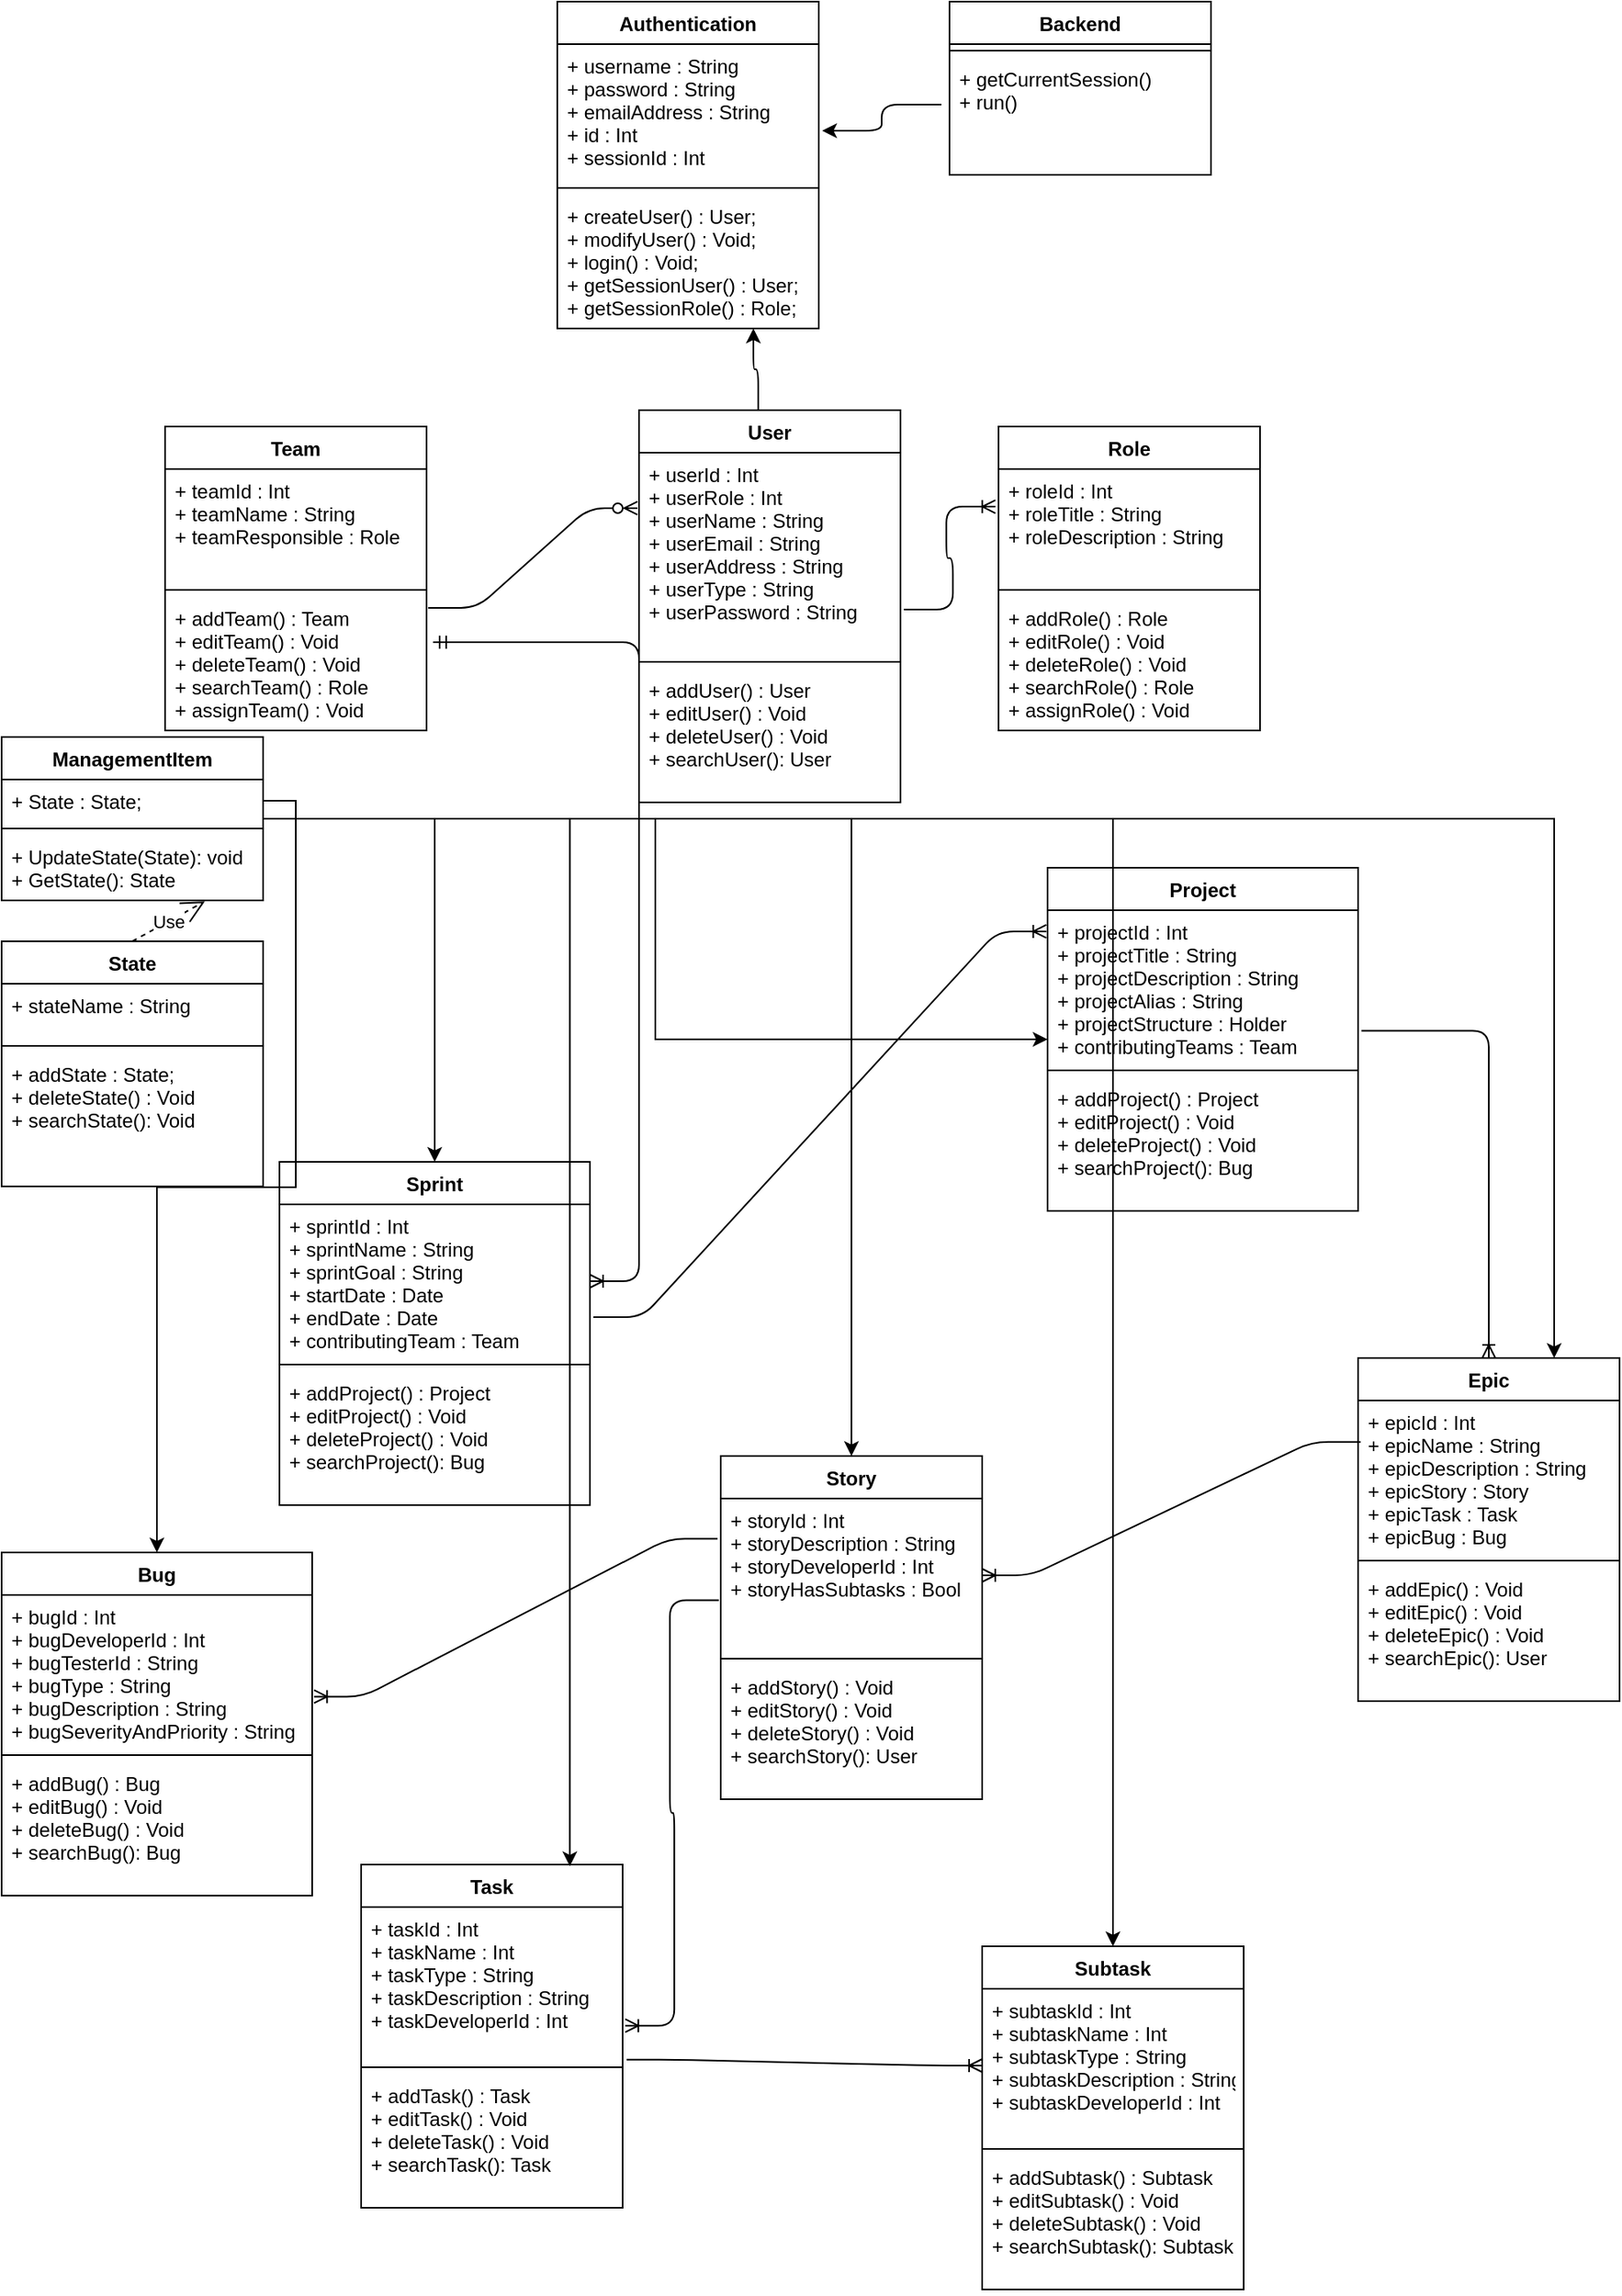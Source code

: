 <mxfile version="13.9.3" type="device"><diagram id="C5RBs43oDa-KdzZeNtuy" name="Page-1"><mxGraphModel dx="1038" dy="580" grid="1" gridSize="10" guides="1" tooltips="1" connect="1" arrows="1" fold="1" page="1" pageScale="1" pageWidth="827" pageHeight="1169" math="0" shadow="0"><root><mxCell id="WIyWlLk6GJQsqaUBKTNV-0"/><mxCell id="WIyWlLk6GJQsqaUBKTNV-1" parent="WIyWlLk6GJQsqaUBKTNV-0"/><mxCell id="R6H3NIKYV2RDk92sO-SV-11" value="User" style="swimlane;fontStyle=1;align=center;verticalAlign=top;childLayout=stackLayout;horizontal=1;startSize=26;horizontalStack=0;resizeParent=1;resizeParentMax=0;resizeLast=0;collapsible=1;marginBottom=0;" parent="WIyWlLk6GJQsqaUBKTNV-1" vertex="1"><mxGeometry x="390" y="260" width="160" height="240" as="geometry"/></mxCell><mxCell id="R6H3NIKYV2RDk92sO-SV-12" value="+ userId : Int&#10;+ userRole : Int&#10;+ userName : String&#10;+ userEmail : String&#10;+ userAddress : String&#10;+ userType : String&#10;+ userPassword : String" style="text;strokeColor=none;fillColor=none;align=left;verticalAlign=top;spacingLeft=4;spacingRight=4;overflow=hidden;rotatable=0;points=[[0,0.5],[1,0.5]];portConstraint=eastwest;" parent="R6H3NIKYV2RDk92sO-SV-11" vertex="1"><mxGeometry y="26" width="160" height="124" as="geometry"/></mxCell><mxCell id="R6H3NIKYV2RDk92sO-SV-13" value="" style="line;strokeWidth=1;fillColor=none;align=left;verticalAlign=middle;spacingTop=-1;spacingLeft=3;spacingRight=3;rotatable=0;labelPosition=right;points=[];portConstraint=eastwest;" parent="R6H3NIKYV2RDk92sO-SV-11" vertex="1"><mxGeometry y="150" width="160" height="8" as="geometry"/></mxCell><mxCell id="R6H3NIKYV2RDk92sO-SV-14" value="+ addUser() : User&#10;+ editUser() : Void&#10;+ deleteUser() : Void&#10;+ searchUser(): User&#10;" style="text;strokeColor=none;fillColor=none;align=left;verticalAlign=top;spacingLeft=4;spacingRight=4;overflow=hidden;rotatable=0;points=[[0,0.5],[1,0.5]];portConstraint=eastwest;" parent="R6H3NIKYV2RDk92sO-SV-11" vertex="1"><mxGeometry y="158" width="160" height="82" as="geometry"/></mxCell><mxCell id="R6H3NIKYV2RDk92sO-SV-16" value="Role" style="swimlane;fontStyle=1;align=center;verticalAlign=top;childLayout=stackLayout;horizontal=1;startSize=26;horizontalStack=0;resizeParent=1;resizeParentMax=0;resizeLast=0;collapsible=1;marginBottom=0;" parent="WIyWlLk6GJQsqaUBKTNV-1" vertex="1"><mxGeometry x="610" y="270" width="160" height="186" as="geometry"/></mxCell><mxCell id="R6H3NIKYV2RDk92sO-SV-17" value="+ roleId : Int&#10;+ roleTitle : String&#10;+ roleDescription : String" style="text;strokeColor=none;fillColor=none;align=left;verticalAlign=top;spacingLeft=4;spacingRight=4;overflow=hidden;rotatable=0;points=[[0,0.5],[1,0.5]];portConstraint=eastwest;" parent="R6H3NIKYV2RDk92sO-SV-16" vertex="1"><mxGeometry y="26" width="160" height="70" as="geometry"/></mxCell><mxCell id="R6H3NIKYV2RDk92sO-SV-18" value="" style="line;strokeWidth=1;fillColor=none;align=left;verticalAlign=middle;spacingTop=-1;spacingLeft=3;spacingRight=3;rotatable=0;labelPosition=right;points=[];portConstraint=eastwest;" parent="R6H3NIKYV2RDk92sO-SV-16" vertex="1"><mxGeometry y="96" width="160" height="8" as="geometry"/></mxCell><mxCell id="R6H3NIKYV2RDk92sO-SV-19" value="+ addRole() : Role&#10;+ editRole() : Void&#10;+ deleteRole() : Void&#10;+ searchRole() : Role&#10;+ assignRole() : Void" style="text;strokeColor=none;fillColor=none;align=left;verticalAlign=top;spacingLeft=4;spacingRight=4;overflow=hidden;rotatable=0;points=[[0,0.5],[1,0.5]];portConstraint=eastwest;" parent="R6H3NIKYV2RDk92sO-SV-16" vertex="1"><mxGeometry y="104" width="160" height="82" as="geometry"/></mxCell><mxCell id="R6H3NIKYV2RDk92sO-SV-24" value="Bug" style="swimlane;fontStyle=1;align=center;verticalAlign=top;childLayout=stackLayout;horizontal=1;startSize=26;horizontalStack=0;resizeParent=1;resizeParentMax=0;resizeLast=0;collapsible=1;marginBottom=0;" parent="WIyWlLk6GJQsqaUBKTNV-1" vertex="1"><mxGeometry y="959" width="190" height="210" as="geometry"/></mxCell><mxCell id="R6H3NIKYV2RDk92sO-SV-25" value="+ bugId : Int&#10;+ bugDeveloperId : Int&#10;+ bugTesterId : String&#10;+ bugType : String&#10;+ bugDescription : String&#10;+ bugSeverityAndPriority : String " style="text;strokeColor=none;fillColor=none;align=left;verticalAlign=top;spacingLeft=4;spacingRight=4;overflow=hidden;rotatable=0;points=[[0,0.5],[1,0.5]];portConstraint=eastwest;" parent="R6H3NIKYV2RDk92sO-SV-24" vertex="1"><mxGeometry y="26" width="190" height="94" as="geometry"/></mxCell><mxCell id="R6H3NIKYV2RDk92sO-SV-26" value="" style="line;strokeWidth=1;fillColor=none;align=left;verticalAlign=middle;spacingTop=-1;spacingLeft=3;spacingRight=3;rotatable=0;labelPosition=right;points=[];portConstraint=eastwest;" parent="R6H3NIKYV2RDk92sO-SV-24" vertex="1"><mxGeometry y="120" width="190" height="8" as="geometry"/></mxCell><mxCell id="R6H3NIKYV2RDk92sO-SV-27" value="+ addBug() : Bug&#10;+ editBug() : Void&#10;+ deleteBug() : Void&#10;+ searchBug(): Bug&#10;" style="text;strokeColor=none;fillColor=none;align=left;verticalAlign=top;spacingLeft=4;spacingRight=4;overflow=hidden;rotatable=0;points=[[0,0.5],[1,0.5]];portConstraint=eastwest;" parent="R6H3NIKYV2RDk92sO-SV-24" vertex="1"><mxGeometry y="128" width="190" height="82" as="geometry"/></mxCell><mxCell id="R6H3NIKYV2RDk92sO-SV-28" value="Task" style="swimlane;fontStyle=1;align=center;verticalAlign=top;childLayout=stackLayout;horizontal=1;startSize=26;horizontalStack=0;resizeParent=1;resizeParentMax=0;resizeLast=0;collapsible=1;marginBottom=0;" parent="WIyWlLk6GJQsqaUBKTNV-1" vertex="1"><mxGeometry x="220" y="1150" width="160" height="210" as="geometry"/></mxCell><mxCell id="R6H3NIKYV2RDk92sO-SV-29" value="+ taskId : Int&#10;+ taskName : Int&#10;+ taskType : String&#10;+ taskDescription : String&#10;+ taskDeveloperId : Int" style="text;strokeColor=none;fillColor=none;align=left;verticalAlign=top;spacingLeft=4;spacingRight=4;overflow=hidden;rotatable=0;points=[[0,0.5],[1,0.5]];portConstraint=eastwest;" parent="R6H3NIKYV2RDk92sO-SV-28" vertex="1"><mxGeometry y="26" width="160" height="94" as="geometry"/></mxCell><mxCell id="R6H3NIKYV2RDk92sO-SV-30" value="" style="line;strokeWidth=1;fillColor=none;align=left;verticalAlign=middle;spacingTop=-1;spacingLeft=3;spacingRight=3;rotatable=0;labelPosition=right;points=[];portConstraint=eastwest;" parent="R6H3NIKYV2RDk92sO-SV-28" vertex="1"><mxGeometry y="120" width="160" height="8" as="geometry"/></mxCell><mxCell id="R6H3NIKYV2RDk92sO-SV-31" value="+ addTask() : Task&#10;+ editTask() : Void&#10;+ deleteTask() : Void&#10;+ searchTask(): Task&#10;" style="text;strokeColor=none;fillColor=none;align=left;verticalAlign=top;spacingLeft=4;spacingRight=4;overflow=hidden;rotatable=0;points=[[0,0.5],[1,0.5]];portConstraint=eastwest;" parent="R6H3NIKYV2RDk92sO-SV-28" vertex="1"><mxGeometry y="128" width="160" height="82" as="geometry"/></mxCell><mxCell id="R6H3NIKYV2RDk92sO-SV-32" value="Story" style="swimlane;fontStyle=1;align=center;verticalAlign=top;childLayout=stackLayout;horizontal=1;startSize=26;horizontalStack=0;resizeParent=1;resizeParentMax=0;resizeLast=0;collapsible=1;marginBottom=0;" parent="WIyWlLk6GJQsqaUBKTNV-1" vertex="1"><mxGeometry x="440" y="900" width="160" height="210" as="geometry"/></mxCell><mxCell id="R6H3NIKYV2RDk92sO-SV-33" value="+ storyId : Int&#10;+ storyDescription : String&#10;+ storyDeveloperId : Int&#10;+ storyHasSubtasks : Bool" style="text;strokeColor=none;fillColor=none;align=left;verticalAlign=top;spacingLeft=4;spacingRight=4;overflow=hidden;rotatable=0;points=[[0,0.5],[1,0.5]];portConstraint=eastwest;" parent="R6H3NIKYV2RDk92sO-SV-32" vertex="1"><mxGeometry y="26" width="160" height="94" as="geometry"/></mxCell><mxCell id="R6H3NIKYV2RDk92sO-SV-34" value="" style="line;strokeWidth=1;fillColor=none;align=left;verticalAlign=middle;spacingTop=-1;spacingLeft=3;spacingRight=3;rotatable=0;labelPosition=right;points=[];portConstraint=eastwest;" parent="R6H3NIKYV2RDk92sO-SV-32" vertex="1"><mxGeometry y="120" width="160" height="8" as="geometry"/></mxCell><mxCell id="R6H3NIKYV2RDk92sO-SV-35" value="+ addStory() : Void&#10;+ editStory() : Void&#10;+ deleteStory() : Void&#10;+ searchStory(): User&#10;" style="text;strokeColor=none;fillColor=none;align=left;verticalAlign=top;spacingLeft=4;spacingRight=4;overflow=hidden;rotatable=0;points=[[0,0.5],[1,0.5]];portConstraint=eastwest;" parent="R6H3NIKYV2RDk92sO-SV-32" vertex="1"><mxGeometry y="128" width="160" height="82" as="geometry"/></mxCell><mxCell id="R6H3NIKYV2RDk92sO-SV-36" value="Epic" style="swimlane;fontStyle=1;align=center;verticalAlign=top;childLayout=stackLayout;horizontal=1;startSize=26;horizontalStack=0;resizeParent=1;resizeParentMax=0;resizeLast=0;collapsible=1;marginBottom=0;" parent="WIyWlLk6GJQsqaUBKTNV-1" vertex="1"><mxGeometry x="830" y="840" width="160" height="210" as="geometry"/></mxCell><mxCell id="R6H3NIKYV2RDk92sO-SV-37" value="+ epicId : Int&#10;+ epicName : String&#10;+ epicDescription : String&#10;+ epicStory : Story&#10;+ epicTask : Task&#10;+ epicBug : Bug&#10;" style="text;strokeColor=none;fillColor=none;align=left;verticalAlign=top;spacingLeft=4;spacingRight=4;overflow=hidden;rotatable=0;points=[[0,0.5],[1,0.5]];portConstraint=eastwest;" parent="R6H3NIKYV2RDk92sO-SV-36" vertex="1"><mxGeometry y="26" width="160" height="94" as="geometry"/></mxCell><mxCell id="R6H3NIKYV2RDk92sO-SV-38" value="" style="line;strokeWidth=1;fillColor=none;align=left;verticalAlign=middle;spacingTop=-1;spacingLeft=3;spacingRight=3;rotatable=0;labelPosition=right;points=[];portConstraint=eastwest;" parent="R6H3NIKYV2RDk92sO-SV-36" vertex="1"><mxGeometry y="120" width="160" height="8" as="geometry"/></mxCell><mxCell id="R6H3NIKYV2RDk92sO-SV-39" value="+ addEpic() : Void&#10;+ editEpic() : Void&#10;+ deleteEpic() : Void&#10;+ searchEpic(): User&#10;" style="text;strokeColor=none;fillColor=none;align=left;verticalAlign=top;spacingLeft=4;spacingRight=4;overflow=hidden;rotatable=0;points=[[0,0.5],[1,0.5]];portConstraint=eastwest;" parent="R6H3NIKYV2RDk92sO-SV-36" vertex="1"><mxGeometry y="128" width="160" height="82" as="geometry"/></mxCell><mxCell id="R6H3NIKYV2RDk92sO-SV-40" value="Subtask" style="swimlane;fontStyle=1;align=center;verticalAlign=top;childLayout=stackLayout;horizontal=1;startSize=26;horizontalStack=0;resizeParent=1;resizeParentMax=0;resizeLast=0;collapsible=1;marginBottom=0;" parent="WIyWlLk6GJQsqaUBKTNV-1" vertex="1"><mxGeometry x="600" y="1200" width="160" height="210" as="geometry"/></mxCell><mxCell id="R6H3NIKYV2RDk92sO-SV-41" value="+ subtaskId : Int&#10;+ subtaskName : Int&#10;+ subtaskType : String&#10;+ subtaskDescription : String&#10;+ subtaskDeveloperId : Int" style="text;strokeColor=none;fillColor=none;align=left;verticalAlign=top;spacingLeft=4;spacingRight=4;overflow=hidden;rotatable=0;points=[[0,0.5],[1,0.5]];portConstraint=eastwest;" parent="R6H3NIKYV2RDk92sO-SV-40" vertex="1"><mxGeometry y="26" width="160" height="94" as="geometry"/></mxCell><mxCell id="R6H3NIKYV2RDk92sO-SV-42" value="" style="line;strokeWidth=1;fillColor=none;align=left;verticalAlign=middle;spacingTop=-1;spacingLeft=3;spacingRight=3;rotatable=0;labelPosition=right;points=[];portConstraint=eastwest;" parent="R6H3NIKYV2RDk92sO-SV-40" vertex="1"><mxGeometry y="120" width="160" height="8" as="geometry"/></mxCell><mxCell id="R6H3NIKYV2RDk92sO-SV-43" value="+ addSubtask() : Subtask&#10;+ editSubtask() : Void&#10;+ deleteSubtask() : Void&#10;+ searchSubtask(): Subtask&#10;" style="text;strokeColor=none;fillColor=none;align=left;verticalAlign=top;spacingLeft=4;spacingRight=4;overflow=hidden;rotatable=0;points=[[0,0.5],[1,0.5]];portConstraint=eastwest;" parent="R6H3NIKYV2RDk92sO-SV-40" vertex="1"><mxGeometry y="128" width="160" height="82" as="geometry"/></mxCell><mxCell id="R6H3NIKYV2RDk92sO-SV-44" value="Project" style="swimlane;fontStyle=1;align=center;verticalAlign=top;childLayout=stackLayout;horizontal=1;startSize=26;horizontalStack=0;resizeParent=1;resizeParentMax=0;resizeLast=0;collapsible=1;marginBottom=0;" parent="WIyWlLk6GJQsqaUBKTNV-1" vertex="1"><mxGeometry x="640" y="540" width="190" height="210" as="geometry"/></mxCell><mxCell id="R6H3NIKYV2RDk92sO-SV-45" value="+ projectId : Int&#10;+ projectTitle : String&#10;+ projectDescription : String&#10;+ projectAlias : String &#10;+ projectStructure : Holder&#10;+ contributingTeams : Team" style="text;strokeColor=none;fillColor=none;align=left;verticalAlign=top;spacingLeft=4;spacingRight=4;overflow=hidden;rotatable=0;points=[[0,0.5],[1,0.5]];portConstraint=eastwest;" parent="R6H3NIKYV2RDk92sO-SV-44" vertex="1"><mxGeometry y="26" width="190" height="94" as="geometry"/></mxCell><mxCell id="R6H3NIKYV2RDk92sO-SV-46" value="" style="line;strokeWidth=1;fillColor=none;align=left;verticalAlign=middle;spacingTop=-1;spacingLeft=3;spacingRight=3;rotatable=0;labelPosition=right;points=[];portConstraint=eastwest;" parent="R6H3NIKYV2RDk92sO-SV-44" vertex="1"><mxGeometry y="120" width="190" height="8" as="geometry"/></mxCell><mxCell id="R6H3NIKYV2RDk92sO-SV-47" value="+ addProject() : Project&#10;+ editProject() : Void&#10;+ deleteProject() : Void&#10;+ searchProject(): Bug&#10;" style="text;strokeColor=none;fillColor=none;align=left;verticalAlign=top;spacingLeft=4;spacingRight=4;overflow=hidden;rotatable=0;points=[[0,0.5],[1,0.5]];portConstraint=eastwest;" parent="R6H3NIKYV2RDk92sO-SV-44" vertex="1"><mxGeometry y="128" width="190" height="82" as="geometry"/></mxCell><mxCell id="R6H3NIKYV2RDk92sO-SV-48" value="Authentication" style="swimlane;fontStyle=1;align=center;verticalAlign=top;childLayout=stackLayout;horizontal=1;startSize=26;horizontalStack=0;resizeParent=1;resizeParentMax=0;resizeLast=0;collapsible=1;marginBottom=0;" parent="WIyWlLk6GJQsqaUBKTNV-1" vertex="1"><mxGeometry x="340" y="10" width="160" height="200" as="geometry"/></mxCell><mxCell id="R6H3NIKYV2RDk92sO-SV-49" value="+ username : String&#10;+ password : String&#10;+ emailAddress : String&#10;+ id : Int&#10;+ sessionId : Int&#10;" style="text;strokeColor=none;fillColor=none;align=left;verticalAlign=top;spacingLeft=4;spacingRight=4;overflow=hidden;rotatable=0;points=[[0,0.5],[1,0.5]];portConstraint=eastwest;" parent="R6H3NIKYV2RDk92sO-SV-48" vertex="1"><mxGeometry y="26" width="160" height="84" as="geometry"/></mxCell><mxCell id="R6H3NIKYV2RDk92sO-SV-50" value="" style="line;strokeWidth=1;fillColor=none;align=left;verticalAlign=middle;spacingTop=-1;spacingLeft=3;spacingRight=3;rotatable=0;labelPosition=right;points=[];portConstraint=eastwest;" parent="R6H3NIKYV2RDk92sO-SV-48" vertex="1"><mxGeometry y="110" width="160" height="8" as="geometry"/></mxCell><mxCell id="R6H3NIKYV2RDk92sO-SV-51" value="+ createUser() : User;&#10;+ modifyUser() : Void;&#10;+ login() : Void;&#10;+ getSessionUser() : User;&#10;+ getSessionRole() : Role;&#10;" style="text;strokeColor=none;fillColor=none;align=left;verticalAlign=top;spacingLeft=4;spacingRight=4;overflow=hidden;rotatable=0;points=[[0,0.5],[1,0.5]];portConstraint=eastwest;" parent="R6H3NIKYV2RDk92sO-SV-48" vertex="1"><mxGeometry y="118" width="160" height="82" as="geometry"/></mxCell><mxCell id="R6H3NIKYV2RDk92sO-SV-52" value="State" style="swimlane;fontStyle=1;align=center;verticalAlign=top;childLayout=stackLayout;horizontal=1;startSize=26;horizontalStack=0;resizeParent=1;resizeParentMax=0;resizeLast=0;collapsible=1;marginBottom=0;" parent="WIyWlLk6GJQsqaUBKTNV-1" vertex="1"><mxGeometry y="585" width="160" height="150" as="geometry"/></mxCell><mxCell id="R6H3NIKYV2RDk92sO-SV-53" value="+ stateName : String" style="text;strokeColor=none;fillColor=none;align=left;verticalAlign=top;spacingLeft=4;spacingRight=4;overflow=hidden;rotatable=0;points=[[0,0.5],[1,0.5]];portConstraint=eastwest;" parent="R6H3NIKYV2RDk92sO-SV-52" vertex="1"><mxGeometry y="26" width="160" height="34" as="geometry"/></mxCell><mxCell id="R6H3NIKYV2RDk92sO-SV-54" value="" style="line;strokeWidth=1;fillColor=none;align=left;verticalAlign=middle;spacingTop=-1;spacingLeft=3;spacingRight=3;rotatable=0;labelPosition=right;points=[];portConstraint=eastwest;" parent="R6H3NIKYV2RDk92sO-SV-52" vertex="1"><mxGeometry y="60" width="160" height="8" as="geometry"/></mxCell><mxCell id="R6H3NIKYV2RDk92sO-SV-55" value="+ addState : State;&#10;+ deleteState() : Void&#10;+ searchState(): Void&#10;" style="text;strokeColor=none;fillColor=none;align=left;verticalAlign=top;spacingLeft=4;spacingRight=4;overflow=hidden;rotatable=0;points=[[0,0.5],[1,0.5]];portConstraint=eastwest;" parent="R6H3NIKYV2RDk92sO-SV-52" vertex="1"><mxGeometry y="68" width="160" height="82" as="geometry"/></mxCell><mxCell id="5ICJNo0GlvKNsNhzSRH0-0" value="Sprint" style="swimlane;fontStyle=1;align=center;verticalAlign=top;childLayout=stackLayout;horizontal=1;startSize=26;horizontalStack=0;resizeParent=1;resizeParentMax=0;resizeLast=0;collapsible=1;marginBottom=0;" parent="WIyWlLk6GJQsqaUBKTNV-1" vertex="1"><mxGeometry x="170" y="720" width="190" height="210" as="geometry"/></mxCell><mxCell id="5ICJNo0GlvKNsNhzSRH0-1" value="+ sprintId : Int&#10;+ sprintName : String&#10;+ sprintGoal : String&#10;+ startDate : Date&#10;+ endDate : Date&#10;+ contributingTeam : Team" style="text;strokeColor=none;fillColor=none;align=left;verticalAlign=top;spacingLeft=4;spacingRight=4;overflow=hidden;rotatable=0;points=[[0,0.5],[1,0.5]];portConstraint=eastwest;" parent="5ICJNo0GlvKNsNhzSRH0-0" vertex="1"><mxGeometry y="26" width="190" height="94" as="geometry"/></mxCell><mxCell id="5ICJNo0GlvKNsNhzSRH0-2" value="" style="line;strokeWidth=1;fillColor=none;align=left;verticalAlign=middle;spacingTop=-1;spacingLeft=3;spacingRight=3;rotatable=0;labelPosition=right;points=[];portConstraint=eastwest;" parent="5ICJNo0GlvKNsNhzSRH0-0" vertex="1"><mxGeometry y="120" width="190" height="8" as="geometry"/></mxCell><mxCell id="5ICJNo0GlvKNsNhzSRH0-3" value="+ addProject() : Project&#10;+ editProject() : Void&#10;+ deleteProject() : Void&#10;+ searchProject(): Bug&#10;" style="text;strokeColor=none;fillColor=none;align=left;verticalAlign=top;spacingLeft=4;spacingRight=4;overflow=hidden;rotatable=0;points=[[0,0.5],[1,0.5]];portConstraint=eastwest;" parent="5ICJNo0GlvKNsNhzSRH0-0" vertex="1"><mxGeometry y="128" width="190" height="82" as="geometry"/></mxCell><mxCell id="5ICJNo0GlvKNsNhzSRH0-4" value="Team" style="swimlane;fontStyle=1;align=center;verticalAlign=top;childLayout=stackLayout;horizontal=1;startSize=26;horizontalStack=0;resizeParent=1;resizeParentMax=0;resizeLast=0;collapsible=1;marginBottom=0;" parent="WIyWlLk6GJQsqaUBKTNV-1" vertex="1"><mxGeometry x="100" y="270" width="160" height="186" as="geometry"/></mxCell><mxCell id="5ICJNo0GlvKNsNhzSRH0-5" value="+ teamId : Int&#10;+ teamName : String&#10;+ teamResponsible : Role" style="text;strokeColor=none;fillColor=none;align=left;verticalAlign=top;spacingLeft=4;spacingRight=4;overflow=hidden;rotatable=0;points=[[0,0.5],[1,0.5]];portConstraint=eastwest;" parent="5ICJNo0GlvKNsNhzSRH0-4" vertex="1"><mxGeometry y="26" width="160" height="70" as="geometry"/></mxCell><mxCell id="5ICJNo0GlvKNsNhzSRH0-6" value="" style="line;strokeWidth=1;fillColor=none;align=left;verticalAlign=middle;spacingTop=-1;spacingLeft=3;spacingRight=3;rotatable=0;labelPosition=right;points=[];portConstraint=eastwest;" parent="5ICJNo0GlvKNsNhzSRH0-4" vertex="1"><mxGeometry y="96" width="160" height="8" as="geometry"/></mxCell><mxCell id="5ICJNo0GlvKNsNhzSRH0-7" value="+ addTeam() : Team&#10;+ editTeam() : Void&#10;+ deleteTeam() : Void&#10;+ searchTeam() : Role&#10;+ assignTeam() : Void" style="text;strokeColor=none;fillColor=none;align=left;verticalAlign=top;spacingLeft=4;spacingRight=4;overflow=hidden;rotatable=0;points=[[0,0.5],[1,0.5]];portConstraint=eastwest;" parent="5ICJNo0GlvKNsNhzSRH0-4" vertex="1"><mxGeometry y="104" width="160" height="82" as="geometry"/></mxCell><mxCell id="5ICJNo0GlvKNsNhzSRH0-8" value="" style="edgeStyle=entityRelationEdgeStyle;fontSize=12;html=1;endArrow=ERoneToMany;entryX=-0.012;entryY=0.329;entryDx=0;entryDy=0;entryPerimeter=0;exitX=1.013;exitY=0.774;exitDx=0;exitDy=0;exitPerimeter=0;" parent="WIyWlLk6GJQsqaUBKTNV-1" source="R6H3NIKYV2RDk92sO-SV-12" target="R6H3NIKYV2RDk92sO-SV-17" edge="1"><mxGeometry width="100" height="100" relative="1" as="geometry"><mxPoint x="470" y="320" as="sourcePoint"/><mxPoint x="570" y="220" as="targetPoint"/></mxGeometry></mxCell><mxCell id="5ICJNo0GlvKNsNhzSRH0-9" value="" style="edgeStyle=entityRelationEdgeStyle;fontSize=12;html=1;endArrow=ERzeroToMany;endFill=1;exitX=1.006;exitY=0.085;exitDx=0;exitDy=0;exitPerimeter=0;entryX=-0.006;entryY=0.274;entryDx=0;entryDy=0;entryPerimeter=0;" parent="WIyWlLk6GJQsqaUBKTNV-1" source="5ICJNo0GlvKNsNhzSRH0-7" target="R6H3NIKYV2RDk92sO-SV-12" edge="1"><mxGeometry width="100" height="100" relative="1" as="geometry"><mxPoint x="470" y="320" as="sourcePoint"/><mxPoint x="570" y="220" as="targetPoint"/></mxGeometry></mxCell><mxCell id="5ICJNo0GlvKNsNhzSRH0-10" value="" style="edgeStyle=elbowEdgeStyle;elbow=vertical;endArrow=classic;html=1;entryX=0.75;entryY=1;entryDx=0;entryDy=0;exitX=0.456;exitY=0;exitDx=0;exitDy=0;exitPerimeter=0;" parent="WIyWlLk6GJQsqaUBKTNV-1" source="R6H3NIKYV2RDk92sO-SV-11" target="R6H3NIKYV2RDk92sO-SV-48" edge="1"><mxGeometry width="50" height="50" relative="1" as="geometry"><mxPoint x="510" y="300" as="sourcePoint"/><mxPoint x="560" y="250" as="targetPoint"/></mxGeometry></mxCell><mxCell id="5ICJNo0GlvKNsNhzSRH0-11" value="Backend" style="swimlane;fontStyle=1;align=center;verticalAlign=top;childLayout=stackLayout;horizontal=1;startSize=26;horizontalStack=0;resizeParent=1;resizeParentMax=0;resizeLast=0;collapsible=1;marginBottom=0;" parent="WIyWlLk6GJQsqaUBKTNV-1" vertex="1"><mxGeometry x="580" y="10" width="160" height="106" as="geometry"/></mxCell><mxCell id="5ICJNo0GlvKNsNhzSRH0-13" value="" style="line;strokeWidth=1;fillColor=none;align=left;verticalAlign=middle;spacingTop=-1;spacingLeft=3;spacingRight=3;rotatable=0;labelPosition=right;points=[];portConstraint=eastwest;" parent="5ICJNo0GlvKNsNhzSRH0-11" vertex="1"><mxGeometry y="26" width="160" height="8" as="geometry"/></mxCell><mxCell id="5ICJNo0GlvKNsNhzSRH0-14" value="+ getCurrentSession()&#10;+ run()&#10;" style="text;strokeColor=none;fillColor=none;align=left;verticalAlign=top;spacingLeft=4;spacingRight=4;overflow=hidden;rotatable=0;points=[[0,0.5],[1,0.5]];portConstraint=eastwest;" parent="5ICJNo0GlvKNsNhzSRH0-11" vertex="1"><mxGeometry y="34" width="160" height="72" as="geometry"/></mxCell><mxCell id="5ICJNo0GlvKNsNhzSRH0-15" value="" style="edgeStyle=elbowEdgeStyle;elbow=horizontal;endArrow=classic;html=1;exitX=-0.031;exitY=0.403;exitDx=0;exitDy=0;exitPerimeter=0;entryX=1.013;entryY=0.631;entryDx=0;entryDy=0;entryPerimeter=0;" parent="WIyWlLk6GJQsqaUBKTNV-1" source="5ICJNo0GlvKNsNhzSRH0-14" target="R6H3NIKYV2RDk92sO-SV-49" edge="1"><mxGeometry width="50" height="50" relative="1" as="geometry"><mxPoint x="510" y="300" as="sourcePoint"/><mxPoint x="560" y="250" as="targetPoint"/></mxGeometry></mxCell><mxCell id="5ICJNo0GlvKNsNhzSRH0-16" value="" style="edgeStyle=entityRelationEdgeStyle;fontSize=12;html=1;endArrow=ERoneToMany;startArrow=ERmandOne;exitX=1.025;exitY=0.341;exitDx=0;exitDy=0;exitPerimeter=0;" parent="WIyWlLk6GJQsqaUBKTNV-1" source="5ICJNo0GlvKNsNhzSRH0-7" target="5ICJNo0GlvKNsNhzSRH0-1" edge="1"><mxGeometry width="100" height="100" relative="1" as="geometry"><mxPoint x="20" y="470" as="sourcePoint"/><mxPoint x="90" y="660" as="targetPoint"/></mxGeometry></mxCell><mxCell id="IGgOtUgowIgYLUGYSKL9-3" value="" style="edgeStyle=entityRelationEdgeStyle;fontSize=12;html=1;endArrow=ERoneToMany;exitX=1.011;exitY=0.734;exitDx=0;exitDy=0;exitPerimeter=0;entryX=-0.004;entryY=0.138;entryDx=0;entryDy=0;entryPerimeter=0;" edge="1" parent="WIyWlLk6GJQsqaUBKTNV-1" source="5ICJNo0GlvKNsNhzSRH0-1" target="R6H3NIKYV2RDk92sO-SV-45"><mxGeometry width="100" height="100" relative="1" as="geometry"><mxPoint x="314" y="750" as="sourcePoint"/><mxPoint x="414" y="650" as="targetPoint"/></mxGeometry></mxCell><mxCell id="IGgOtUgowIgYLUGYSKL9-4" value="" style="fontSize=12;html=1;endArrow=ERoneToMany;exitX=1.011;exitY=0.785;exitDx=0;exitDy=0;exitPerimeter=0;entryX=0.5;entryY=0;entryDx=0;entryDy=0;elbow=vertical;edgeStyle=orthogonalEdgeStyle;" edge="1" parent="WIyWlLk6GJQsqaUBKTNV-1" source="R6H3NIKYV2RDk92sO-SV-45" target="R6H3NIKYV2RDk92sO-SV-36"><mxGeometry width="100" height="100" relative="1" as="geometry"><mxPoint x="700" y="740" as="sourcePoint"/><mxPoint x="730" y="560" as="targetPoint"/></mxGeometry></mxCell><mxCell id="IGgOtUgowIgYLUGYSKL9-5" value="" style="edgeStyle=entityRelationEdgeStyle;fontSize=12;html=1;endArrow=ERoneToMany;entryX=1;entryY=0.5;entryDx=0;entryDy=0;exitX=0.01;exitY=0.27;exitDx=0;exitDy=0;exitPerimeter=0;" edge="1" parent="WIyWlLk6GJQsqaUBKTNV-1" source="R6H3NIKYV2RDk92sO-SV-37" target="R6H3NIKYV2RDk92sO-SV-33"><mxGeometry width="100" height="100" relative="1" as="geometry"><mxPoint x="700" y="1170" as="sourcePoint"/><mxPoint x="800" y="1070" as="targetPoint"/></mxGeometry></mxCell><mxCell id="IGgOtUgowIgYLUGYSKL9-6" value="" style="edgeStyle=entityRelationEdgeStyle;fontSize=12;html=1;endArrow=ERoneToMany;exitX=-0.007;exitY=0.662;exitDx=0;exitDy=0;exitPerimeter=0;entryX=1.01;entryY=0.772;entryDx=0;entryDy=0;entryPerimeter=0;" edge="1" parent="WIyWlLk6GJQsqaUBKTNV-1" source="R6H3NIKYV2RDk92sO-SV-33" target="R6H3NIKYV2RDk92sO-SV-29"><mxGeometry width="100" height="100" relative="1" as="geometry"><mxPoint x="280" y="1150" as="sourcePoint"/><mxPoint x="380" y="1050" as="targetPoint"/></mxGeometry></mxCell><mxCell id="IGgOtUgowIgYLUGYSKL9-7" value="" style="edgeStyle=entityRelationEdgeStyle;fontSize=12;html=1;endArrow=ERoneToMany;exitX=-0.012;exitY=0.262;exitDx=0;exitDy=0;exitPerimeter=0;entryX=1.006;entryY=0.662;entryDx=0;entryDy=0;entryPerimeter=0;" edge="1" parent="WIyWlLk6GJQsqaUBKTNV-1" source="R6H3NIKYV2RDk92sO-SV-33" target="R6H3NIKYV2RDk92sO-SV-25"><mxGeometry width="100" height="100" relative="1" as="geometry"><mxPoint x="290" y="1150" as="sourcePoint"/><mxPoint x="428" y="770" as="targetPoint"/></mxGeometry></mxCell><mxCell id="IGgOtUgowIgYLUGYSKL9-8" value="" style="edgeStyle=entityRelationEdgeStyle;fontSize=12;html=1;endArrow=ERoneToMany;exitX=1.015;exitY=0.994;exitDx=0;exitDy=0;exitPerimeter=0;entryX=0;entryY=0.5;entryDx=0;entryDy=0;" edge="1" parent="WIyWlLk6GJQsqaUBKTNV-1" source="R6H3NIKYV2RDk92sO-SV-29" target="R6H3NIKYV2RDk92sO-SV-41"><mxGeometry width="100" height="100" relative="1" as="geometry"><mxPoint x="460" y="1200" as="sourcePoint"/><mxPoint x="560" y="1100" as="targetPoint"/></mxGeometry></mxCell><mxCell id="IGgOtUgowIgYLUGYSKL9-25" style="edgeStyle=orthogonalEdgeStyle;rounded=0;orthogonalLoop=1;jettySize=auto;html=1;" edge="1" parent="WIyWlLk6GJQsqaUBKTNV-1" source="IGgOtUgowIgYLUGYSKL9-10" target="R6H3NIKYV2RDk92sO-SV-44"><mxGeometry relative="1" as="geometry"/></mxCell><mxCell id="IGgOtUgowIgYLUGYSKL9-26" style="edgeStyle=orthogonalEdgeStyle;rounded=0;orthogonalLoop=1;jettySize=auto;html=1;entryX=0.5;entryY=0;entryDx=0;entryDy=0;" edge="1" parent="WIyWlLk6GJQsqaUBKTNV-1" source="IGgOtUgowIgYLUGYSKL9-10" target="5ICJNo0GlvKNsNhzSRH0-0"><mxGeometry relative="1" as="geometry"/></mxCell><mxCell id="IGgOtUgowIgYLUGYSKL9-27" style="edgeStyle=orthogonalEdgeStyle;rounded=0;orthogonalLoop=1;jettySize=auto;html=1;entryX=0.75;entryY=0;entryDx=0;entryDy=0;" edge="1" parent="WIyWlLk6GJQsqaUBKTNV-1" source="IGgOtUgowIgYLUGYSKL9-10" target="R6H3NIKYV2RDk92sO-SV-36"><mxGeometry relative="1" as="geometry"/></mxCell><mxCell id="IGgOtUgowIgYLUGYSKL9-28" style="edgeStyle=orthogonalEdgeStyle;rounded=0;orthogonalLoop=1;jettySize=auto;html=1;" edge="1" parent="WIyWlLk6GJQsqaUBKTNV-1" source="IGgOtUgowIgYLUGYSKL9-10" target="R6H3NIKYV2RDk92sO-SV-32"><mxGeometry relative="1" as="geometry"/></mxCell><mxCell id="IGgOtUgowIgYLUGYSKL9-30" style="edgeStyle=orthogonalEdgeStyle;rounded=0;orthogonalLoop=1;jettySize=auto;html=1;entryX=0.798;entryY=0.005;entryDx=0;entryDy=0;entryPerimeter=0;" edge="1" parent="WIyWlLk6GJQsqaUBKTNV-1" source="IGgOtUgowIgYLUGYSKL9-10" target="R6H3NIKYV2RDk92sO-SV-28"><mxGeometry relative="1" as="geometry"/></mxCell><mxCell id="IGgOtUgowIgYLUGYSKL9-31" style="edgeStyle=orthogonalEdgeStyle;rounded=0;orthogonalLoop=1;jettySize=auto;html=1;entryX=0.5;entryY=0;entryDx=0;entryDy=0;" edge="1" parent="WIyWlLk6GJQsqaUBKTNV-1" source="IGgOtUgowIgYLUGYSKL9-10" target="R6H3NIKYV2RDk92sO-SV-40"><mxGeometry relative="1" as="geometry"/></mxCell><mxCell id="IGgOtUgowIgYLUGYSKL9-10" value="ManagementItem" style="swimlane;fontStyle=1;align=center;verticalAlign=top;childLayout=stackLayout;horizontal=1;startSize=26;horizontalStack=0;resizeParent=1;resizeParentMax=0;resizeLast=0;collapsible=1;marginBottom=0;" vertex="1" parent="WIyWlLk6GJQsqaUBKTNV-1"><mxGeometry y="460" width="160" height="100" as="geometry"/></mxCell><mxCell id="IGgOtUgowIgYLUGYSKL9-11" value="+ State : State;" style="text;strokeColor=none;fillColor=none;align=left;verticalAlign=top;spacingLeft=4;spacingRight=4;overflow=hidden;rotatable=0;points=[[0,0.5],[1,0.5]];portConstraint=eastwest;" vertex="1" parent="IGgOtUgowIgYLUGYSKL9-10"><mxGeometry y="26" width="160" height="26" as="geometry"/></mxCell><mxCell id="IGgOtUgowIgYLUGYSKL9-12" value="" style="line;strokeWidth=1;fillColor=none;align=left;verticalAlign=middle;spacingTop=-1;spacingLeft=3;spacingRight=3;rotatable=0;labelPosition=right;points=[];portConstraint=eastwest;" vertex="1" parent="IGgOtUgowIgYLUGYSKL9-10"><mxGeometry y="52" width="160" height="8" as="geometry"/></mxCell><mxCell id="IGgOtUgowIgYLUGYSKL9-13" value="+ UpdateState(State): void&#10;+ GetState(): State&#10;" style="text;strokeColor=none;fillColor=none;align=left;verticalAlign=top;spacingLeft=4;spacingRight=4;overflow=hidden;rotatable=0;points=[[0,0.5],[1,0.5]];portConstraint=eastwest;" vertex="1" parent="IGgOtUgowIgYLUGYSKL9-10"><mxGeometry y="60" width="160" height="40" as="geometry"/></mxCell><mxCell id="IGgOtUgowIgYLUGYSKL9-29" style="edgeStyle=orthogonalEdgeStyle;rounded=0;orthogonalLoop=1;jettySize=auto;html=1;" edge="1" parent="WIyWlLk6GJQsqaUBKTNV-1" source="IGgOtUgowIgYLUGYSKL9-11" target="R6H3NIKYV2RDk92sO-SV-24"><mxGeometry relative="1" as="geometry"/></mxCell><mxCell id="IGgOtUgowIgYLUGYSKL9-32" value="Use" style="endArrow=open;endSize=12;dashed=1;html=1;exitX=0.5;exitY=0;exitDx=0;exitDy=0;entryX=0.777;entryY=1.015;entryDx=0;entryDy=0;entryPerimeter=0;" edge="1" parent="WIyWlLk6GJQsqaUBKTNV-1" source="R6H3NIKYV2RDk92sO-SV-52" target="IGgOtUgowIgYLUGYSKL9-13"><mxGeometry width="160" relative="1" as="geometry"><mxPoint x="420" y="700" as="sourcePoint"/><mxPoint x="580" y="700" as="targetPoint"/></mxGeometry></mxCell></root></mxGraphModel></diagram></mxfile>